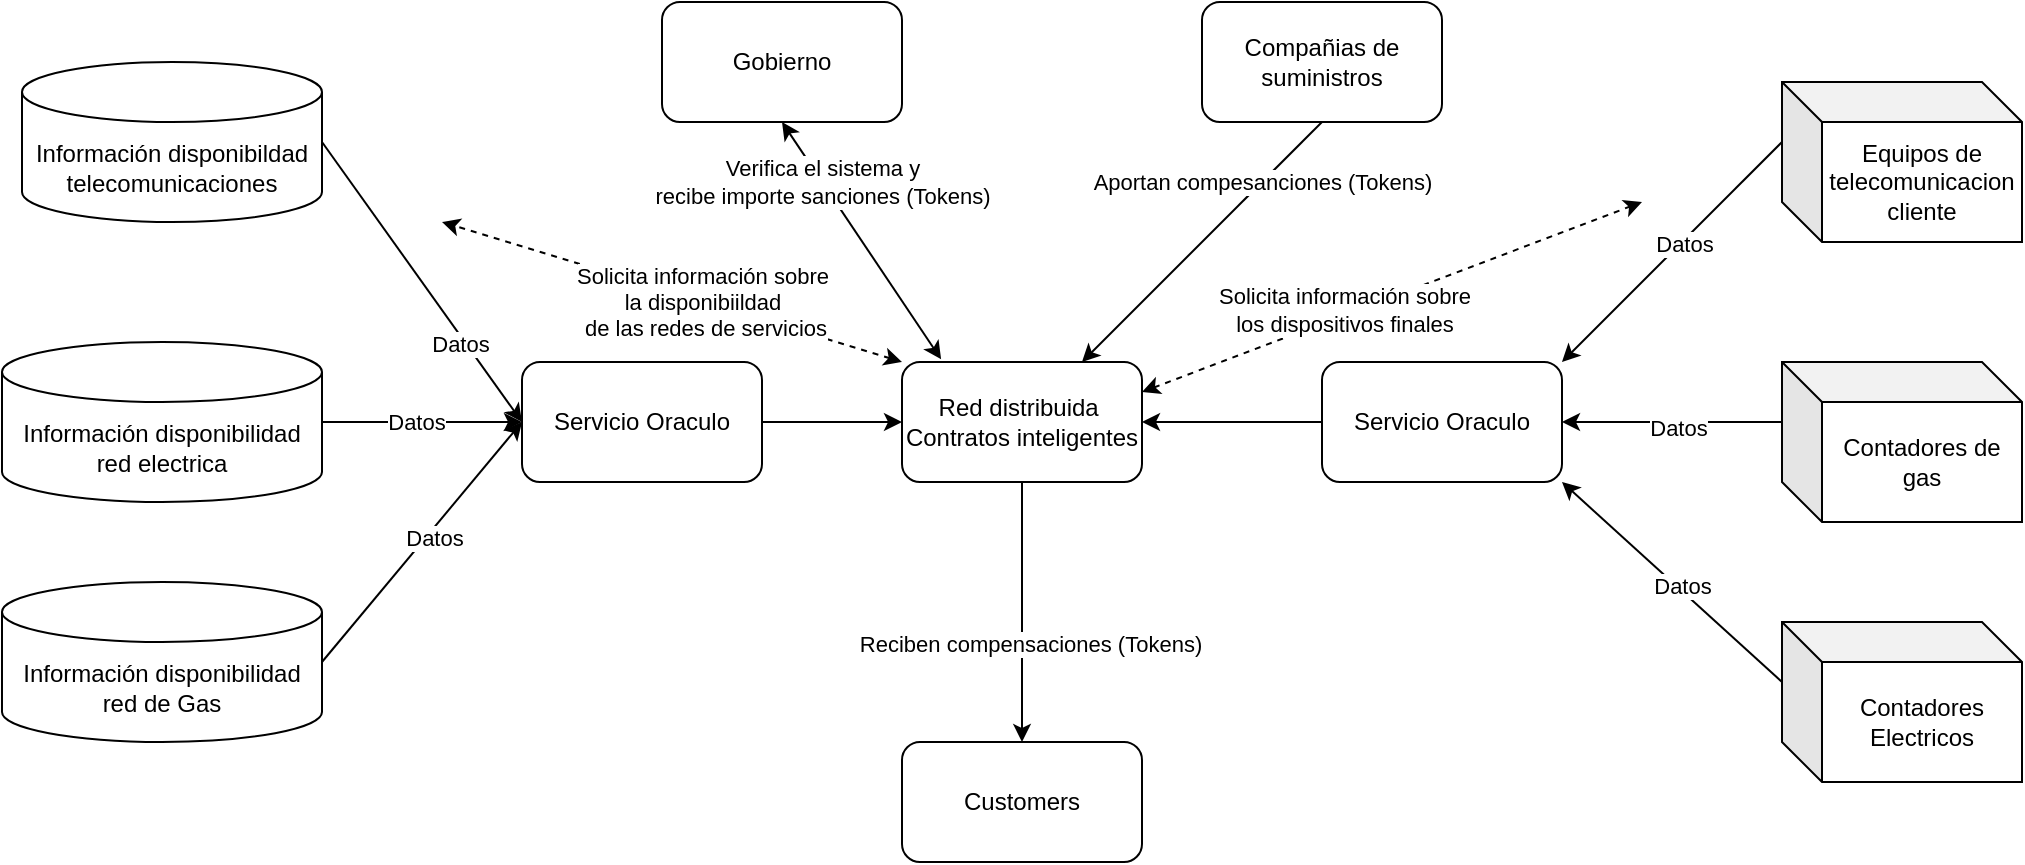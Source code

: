 <mxfile version="22.1.7" type="github">
  <diagram name="Página-1" id="RHjE5RGPsofoxa6nacqF">
    <mxGraphModel dx="1816" dy="496" grid="1" gridSize="10" guides="1" tooltips="1" connect="1" arrows="1" fold="1" page="1" pageScale="1" pageWidth="827" pageHeight="1169" math="0" shadow="0">
      <root>
        <mxCell id="0" />
        <mxCell id="1" parent="0" />
        <mxCell id="rI9gyJZIdGUJSo5D507Y-26" style="edgeStyle=orthogonalEdgeStyle;rounded=0;orthogonalLoop=1;jettySize=auto;html=1;exitX=0.5;exitY=1;exitDx=0;exitDy=0;entryX=0.5;entryY=0;entryDx=0;entryDy=0;" edge="1" parent="1" source="rI9gyJZIdGUJSo5D507Y-1" target="rI9gyJZIdGUJSo5D507Y-3">
          <mxGeometry relative="1" as="geometry" />
        </mxCell>
        <mxCell id="rI9gyJZIdGUJSo5D507Y-31" value="Reciben compensaciones (Tokens)" style="edgeLabel;html=1;align=center;verticalAlign=middle;resizable=0;points=[];" vertex="1" connectable="0" parent="rI9gyJZIdGUJSo5D507Y-26">
          <mxGeometry x="-0.115" y="-2" relative="1" as="geometry">
            <mxPoint x="6" y="23" as="offset" />
          </mxGeometry>
        </mxCell>
        <mxCell id="rI9gyJZIdGUJSo5D507Y-27" style="rounded=0;orthogonalLoop=1;jettySize=auto;html=1;exitX=0;exitY=0;exitDx=0;exitDy=0;dashed=1;startArrow=classic;startFill=1;" edge="1" parent="1" source="rI9gyJZIdGUJSo5D507Y-1">
          <mxGeometry relative="1" as="geometry">
            <mxPoint x="120" y="270" as="targetPoint" />
          </mxGeometry>
        </mxCell>
        <mxCell id="rI9gyJZIdGUJSo5D507Y-32" value="Solicita información sobre &lt;br&gt;la disponibiildad&lt;br&gt;&amp;nbsp;de las redes de servicios" style="edgeLabel;html=1;align=center;verticalAlign=middle;resizable=0;points=[];" vertex="1" connectable="0" parent="rI9gyJZIdGUJSo5D507Y-27">
          <mxGeometry x="0.155" y="-2" relative="1" as="geometry">
            <mxPoint x="32" y="12" as="offset" />
          </mxGeometry>
        </mxCell>
        <mxCell id="rI9gyJZIdGUJSo5D507Y-1" value="Red distribuida&amp;nbsp;&lt;br&gt;Contratos inteligentes" style="rounded=1;whiteSpace=wrap;html=1;" vertex="1" parent="1">
          <mxGeometry x="350" y="340" width="120" height="60" as="geometry" />
        </mxCell>
        <mxCell id="rI9gyJZIdGUJSo5D507Y-19" style="edgeStyle=orthogonalEdgeStyle;rounded=0;orthogonalLoop=1;jettySize=auto;html=1;exitX=1;exitY=0.5;exitDx=0;exitDy=0;entryX=0;entryY=0.5;entryDx=0;entryDy=0;" edge="1" parent="1" source="rI9gyJZIdGUJSo5D507Y-2" target="rI9gyJZIdGUJSo5D507Y-1">
          <mxGeometry relative="1" as="geometry" />
        </mxCell>
        <mxCell id="rI9gyJZIdGUJSo5D507Y-2" value="Servicio Oraculo" style="rounded=1;whiteSpace=wrap;html=1;" vertex="1" parent="1">
          <mxGeometry x="160" y="340" width="120" height="60" as="geometry" />
        </mxCell>
        <mxCell id="rI9gyJZIdGUJSo5D507Y-3" value="Customers" style="rounded=1;whiteSpace=wrap;html=1;" vertex="1" parent="1">
          <mxGeometry x="350" y="530" width="120" height="60" as="geometry" />
        </mxCell>
        <mxCell id="rI9gyJZIdGUJSo5D507Y-17" style="edgeStyle=orthogonalEdgeStyle;rounded=0;orthogonalLoop=1;jettySize=auto;html=1;exitX=1;exitY=0.5;exitDx=0;exitDy=0;exitPerimeter=0;entryX=0;entryY=0.5;entryDx=0;entryDy=0;" edge="1" parent="1" source="rI9gyJZIdGUJSo5D507Y-4" target="rI9gyJZIdGUJSo5D507Y-2">
          <mxGeometry relative="1" as="geometry" />
        </mxCell>
        <mxCell id="rI9gyJZIdGUJSo5D507Y-38" value="Datos" style="edgeLabel;html=1;align=center;verticalAlign=middle;resizable=0;points=[];" vertex="1" connectable="0" parent="rI9gyJZIdGUJSo5D507Y-17">
          <mxGeometry x="-0.065" relative="1" as="geometry">
            <mxPoint as="offset" />
          </mxGeometry>
        </mxCell>
        <mxCell id="rI9gyJZIdGUJSo5D507Y-4" value="Información disponibilidad red electrica" style="shape=cylinder3;whiteSpace=wrap;html=1;boundedLbl=1;backgroundOutline=1;size=15;" vertex="1" parent="1">
          <mxGeometry x="-100" y="330" width="160" height="80" as="geometry" />
        </mxCell>
        <mxCell id="rI9gyJZIdGUJSo5D507Y-18" style="rounded=0;orthogonalLoop=1;jettySize=auto;html=1;exitX=1;exitY=0.5;exitDx=0;exitDy=0;exitPerimeter=0;" edge="1" parent="1" source="rI9gyJZIdGUJSo5D507Y-5">
          <mxGeometry relative="1" as="geometry">
            <mxPoint x="160" y="370" as="targetPoint" />
          </mxGeometry>
        </mxCell>
        <mxCell id="rI9gyJZIdGUJSo5D507Y-37" value="Datos" style="edgeLabel;html=1;align=center;verticalAlign=middle;resizable=0;points=[];" vertex="1" connectable="0" parent="rI9gyJZIdGUJSo5D507Y-18">
          <mxGeometry x="0.072" y="-3" relative="1" as="geometry">
            <mxPoint as="offset" />
          </mxGeometry>
        </mxCell>
        <mxCell id="rI9gyJZIdGUJSo5D507Y-5" value="Información disponibilidad red de Gas" style="shape=cylinder3;whiteSpace=wrap;html=1;boundedLbl=1;backgroundOutline=1;size=15;" vertex="1" parent="1">
          <mxGeometry x="-100" y="450" width="160" height="80" as="geometry" />
        </mxCell>
        <mxCell id="rI9gyJZIdGUJSo5D507Y-16" style="rounded=0;orthogonalLoop=1;jettySize=auto;html=1;exitX=1;exitY=0.5;exitDx=0;exitDy=0;exitPerimeter=0;entryX=0;entryY=0.5;entryDx=0;entryDy=0;" edge="1" parent="1" source="rI9gyJZIdGUJSo5D507Y-6" target="rI9gyJZIdGUJSo5D507Y-2">
          <mxGeometry relative="1" as="geometry" />
        </mxCell>
        <mxCell id="rI9gyJZIdGUJSo5D507Y-39" value="Datos" style="edgeLabel;html=1;align=center;verticalAlign=middle;resizable=0;points=[];" vertex="1" connectable="0" parent="rI9gyJZIdGUJSo5D507Y-16">
          <mxGeometry x="0.419" y="-3" relative="1" as="geometry">
            <mxPoint as="offset" />
          </mxGeometry>
        </mxCell>
        <mxCell id="rI9gyJZIdGUJSo5D507Y-6" value="Información disponibildad telecomunicaciones" style="shape=cylinder3;whiteSpace=wrap;html=1;boundedLbl=1;backgroundOutline=1;size=15;" vertex="1" parent="1">
          <mxGeometry x="-90" y="190" width="150" height="80" as="geometry" />
        </mxCell>
        <mxCell id="rI9gyJZIdGUJSo5D507Y-21" style="rounded=0;orthogonalLoop=1;jettySize=auto;html=1;exitX=0.5;exitY=1;exitDx=0;exitDy=0;entryX=0.163;entryY=-0.022;entryDx=0;entryDy=0;entryPerimeter=0;startArrow=classic;startFill=1;" edge="1" parent="1" source="rI9gyJZIdGUJSo5D507Y-7" target="rI9gyJZIdGUJSo5D507Y-1">
          <mxGeometry relative="1" as="geometry">
            <mxPoint x="400.118" y="330" as="targetPoint" />
          </mxGeometry>
        </mxCell>
        <mxCell id="rI9gyJZIdGUJSo5D507Y-29" value="Verifica el sistema y&lt;br&gt;&amp;nbsp;recibe importe sanciones (Tokens)&amp;nbsp;" style="edgeLabel;html=1;align=center;verticalAlign=middle;resizable=0;points=[];" vertex="1" connectable="0" parent="rI9gyJZIdGUJSo5D507Y-21">
          <mxGeometry x="-0.11" y="-2" relative="1" as="geometry">
            <mxPoint x="-14" y="-24" as="offset" />
          </mxGeometry>
        </mxCell>
        <mxCell id="rI9gyJZIdGUJSo5D507Y-7" value="Gobierno" style="rounded=1;whiteSpace=wrap;html=1;" vertex="1" parent="1">
          <mxGeometry x="230" y="160" width="120" height="60" as="geometry" />
        </mxCell>
        <mxCell id="rI9gyJZIdGUJSo5D507Y-22" style="rounded=0;orthogonalLoop=1;jettySize=auto;html=1;exitX=0.5;exitY=1;exitDx=0;exitDy=0;entryX=0.75;entryY=0;entryDx=0;entryDy=0;" edge="1" parent="1" source="rI9gyJZIdGUJSo5D507Y-8" target="rI9gyJZIdGUJSo5D507Y-1">
          <mxGeometry relative="1" as="geometry" />
        </mxCell>
        <mxCell id="rI9gyJZIdGUJSo5D507Y-30" value="Aportan compesanciones (Tokens)" style="edgeLabel;html=1;align=center;verticalAlign=middle;resizable=0;points=[];" vertex="1" connectable="0" parent="rI9gyJZIdGUJSo5D507Y-22">
          <mxGeometry x="-0.061" y="3" relative="1" as="geometry">
            <mxPoint x="24" y="-29" as="offset" />
          </mxGeometry>
        </mxCell>
        <mxCell id="rI9gyJZIdGUJSo5D507Y-8" value="Compañias de suministros" style="rounded=1;whiteSpace=wrap;html=1;" vertex="1" parent="1">
          <mxGeometry x="500" y="160" width="120" height="60" as="geometry" />
        </mxCell>
        <mxCell id="rI9gyJZIdGUJSo5D507Y-20" style="edgeStyle=orthogonalEdgeStyle;rounded=0;orthogonalLoop=1;jettySize=auto;html=1;exitX=0;exitY=0.5;exitDx=0;exitDy=0;entryX=1;entryY=0.5;entryDx=0;entryDy=0;" edge="1" parent="1" source="rI9gyJZIdGUJSo5D507Y-9" target="rI9gyJZIdGUJSo5D507Y-1">
          <mxGeometry relative="1" as="geometry" />
        </mxCell>
        <mxCell id="rI9gyJZIdGUJSo5D507Y-9" value="Servicio Oraculo" style="rounded=1;whiteSpace=wrap;html=1;" vertex="1" parent="1">
          <mxGeometry x="560" y="340" width="120" height="60" as="geometry" />
        </mxCell>
        <mxCell id="rI9gyJZIdGUJSo5D507Y-23" style="rounded=0;orthogonalLoop=1;jettySize=auto;html=1;exitX=0;exitY=0;exitDx=0;exitDy=30;exitPerimeter=0;entryX=1;entryY=0;entryDx=0;entryDy=0;" edge="1" parent="1" source="rI9gyJZIdGUJSo5D507Y-10" target="rI9gyJZIdGUJSo5D507Y-9">
          <mxGeometry relative="1" as="geometry" />
        </mxCell>
        <mxCell id="rI9gyJZIdGUJSo5D507Y-34" value="Datos" style="edgeLabel;html=1;align=center;verticalAlign=middle;resizable=0;points=[];" vertex="1" connectable="0" parent="rI9gyJZIdGUJSo5D507Y-23">
          <mxGeometry x="-0.085" y="1" relative="1" as="geometry">
            <mxPoint as="offset" />
          </mxGeometry>
        </mxCell>
        <mxCell id="rI9gyJZIdGUJSo5D507Y-10" value="Equipos de telecomunicacion cliente" style="shape=cube;whiteSpace=wrap;html=1;boundedLbl=1;backgroundOutline=1;darkOpacity=0.05;darkOpacity2=0.1;" vertex="1" parent="1">
          <mxGeometry x="790" y="200" width="120" height="80" as="geometry" />
        </mxCell>
        <mxCell id="rI9gyJZIdGUJSo5D507Y-24" style="rounded=0;orthogonalLoop=1;jettySize=auto;html=1;exitX=0;exitY=0;exitDx=0;exitDy=30;exitPerimeter=0;entryX=1;entryY=1;entryDx=0;entryDy=0;endArrow=classic;endFill=1;" edge="1" parent="1" source="rI9gyJZIdGUJSo5D507Y-11" target="rI9gyJZIdGUJSo5D507Y-9">
          <mxGeometry relative="1" as="geometry" />
        </mxCell>
        <mxCell id="rI9gyJZIdGUJSo5D507Y-36" value="Datos" style="edgeLabel;html=1;align=center;verticalAlign=middle;resizable=0;points=[];" vertex="1" connectable="0" parent="rI9gyJZIdGUJSo5D507Y-24">
          <mxGeometry x="-0.056" y="-2" relative="1" as="geometry">
            <mxPoint as="offset" />
          </mxGeometry>
        </mxCell>
        <mxCell id="rI9gyJZIdGUJSo5D507Y-11" value="Contadores Electricos" style="shape=cube;whiteSpace=wrap;html=1;boundedLbl=1;backgroundOutline=1;darkOpacity=0.05;darkOpacity2=0.1;" vertex="1" parent="1">
          <mxGeometry x="790" y="470" width="120" height="80" as="geometry" />
        </mxCell>
        <mxCell id="rI9gyJZIdGUJSo5D507Y-25" style="edgeStyle=orthogonalEdgeStyle;rounded=0;orthogonalLoop=1;jettySize=auto;html=1;exitX=0;exitY=0;exitDx=0;exitDy=30;exitPerimeter=0;" edge="1" parent="1" source="rI9gyJZIdGUJSo5D507Y-12" target="rI9gyJZIdGUJSo5D507Y-9">
          <mxGeometry relative="1" as="geometry" />
        </mxCell>
        <mxCell id="rI9gyJZIdGUJSo5D507Y-35" value="Datos" style="edgeLabel;html=1;align=center;verticalAlign=middle;resizable=0;points=[];" vertex="1" connectable="0" parent="rI9gyJZIdGUJSo5D507Y-25">
          <mxGeometry x="-0.051" y="3" relative="1" as="geometry">
            <mxPoint as="offset" />
          </mxGeometry>
        </mxCell>
        <mxCell id="rI9gyJZIdGUJSo5D507Y-12" value="Contadores de gas" style="shape=cube;whiteSpace=wrap;html=1;boundedLbl=1;backgroundOutline=1;darkOpacity=0.05;darkOpacity2=0.1;" vertex="1" parent="1">
          <mxGeometry x="790" y="340" width="120" height="80" as="geometry" />
        </mxCell>
        <mxCell id="rI9gyJZIdGUJSo5D507Y-28" style="rounded=0;orthogonalLoop=1;jettySize=auto;html=1;exitX=1;exitY=0.25;exitDx=0;exitDy=0;dashed=1;startArrow=classic;startFill=1;" edge="1" parent="1" source="rI9gyJZIdGUJSo5D507Y-1">
          <mxGeometry relative="1" as="geometry">
            <mxPoint x="720" y="260" as="targetPoint" />
            <mxPoint x="360" y="350" as="sourcePoint" />
          </mxGeometry>
        </mxCell>
        <mxCell id="rI9gyJZIdGUJSo5D507Y-33" value="Solicita información sobre &lt;br&gt;los dispositivos finales" style="edgeLabel;html=1;align=center;verticalAlign=middle;resizable=0;points=[];" vertex="1" connectable="0" parent="rI9gyJZIdGUJSo5D507Y-28">
          <mxGeometry x="-0.195" y="3" relative="1" as="geometry">
            <mxPoint x="1" as="offset" />
          </mxGeometry>
        </mxCell>
      </root>
    </mxGraphModel>
  </diagram>
</mxfile>
